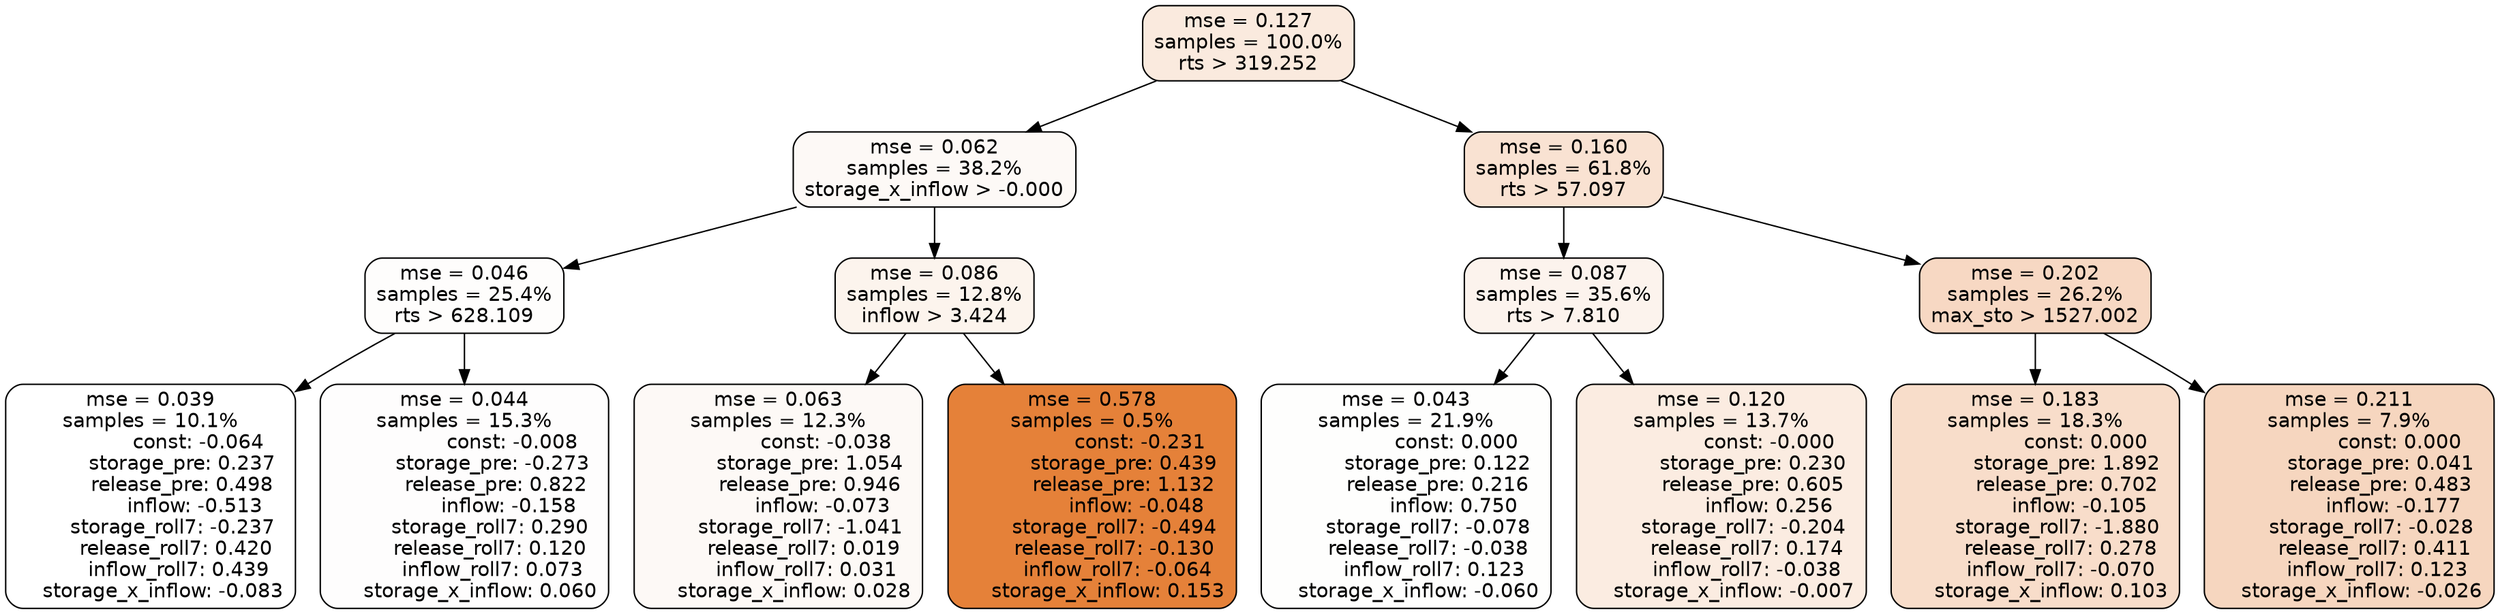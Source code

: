 digraph tree {
node [shape=rectangle, style="filled, rounded", color="black", fontname=helvetica] ;
edge [fontname=helvetica] ;
	"0" [label="mse = 0.127
samples = 100.0%
rts > 319.252", fillcolor="#faeade"]
	"8" [label="mse = 0.062
samples = 38.2%
storage_x_inflow > -0.000", fillcolor="#fdf9f6"]
	"1" [label="mse = 0.160
samples = 61.8%
rts > 57.097", fillcolor="#f9e2d2"]
	"9" [label="mse = 0.046
samples = 25.4%
rts > 628.109", fillcolor="#fefdfc"]
	"12" [label="mse = 0.086
samples = 12.8%
inflow > 3.424", fillcolor="#fcf4ed"]
	"2" [label="mse = 0.087
samples = 35.6%
rts > 7.810", fillcolor="#fcf3ed"]
	"5" [label="mse = 0.202
samples = 26.2%
max_sto > 1527.002", fillcolor="#f7d8c3"]
	"10" [label="mse = 0.039
samples = 10.1%
               const: -0.064
          storage_pre: 0.237
          release_pre: 0.498
              inflow: -0.513
       storage_roll7: -0.237
        release_roll7: 0.420
         inflow_roll7: 0.439
    storage_x_inflow: -0.083", fillcolor="#ffffff"]
	"11" [label="mse = 0.044
samples = 15.3%
               const: -0.008
         storage_pre: -0.273
          release_pre: 0.822
              inflow: -0.158
        storage_roll7: 0.290
        release_roll7: 0.120
         inflow_roll7: 0.073
     storage_x_inflow: 0.060", fillcolor="#fefdfd"]
	"13" [label="mse = 0.063
samples = 12.3%
               const: -0.038
          storage_pre: 1.054
          release_pre: 0.946
              inflow: -0.073
       storage_roll7: -1.041
        release_roll7: 0.019
         inflow_roll7: 0.031
     storage_x_inflow: 0.028", fillcolor="#fdf9f6"]
	"14" [label="mse = 0.578
samples = 0.5%
               const: -0.231
          storage_pre: 0.439
          release_pre: 1.132
              inflow: -0.048
       storage_roll7: -0.494
       release_roll7: -0.130
        inflow_roll7: -0.064
     storage_x_inflow: 0.153", fillcolor="#e58139"]
	"3" [label="mse = 0.043
samples = 21.9%
                const: 0.000
          storage_pre: 0.122
          release_pre: 0.216
               inflow: 0.750
       storage_roll7: -0.078
       release_roll7: -0.038
         inflow_roll7: 0.123
    storage_x_inflow: -0.060", fillcolor="#fefefd"]
	"4" [label="mse = 0.120
samples = 13.7%
               const: -0.000
          storage_pre: 0.230
          release_pre: 0.605
               inflow: 0.256
       storage_roll7: -0.204
        release_roll7: 0.174
        inflow_roll7: -0.038
    storage_x_inflow: -0.007", fillcolor="#fbece1"]
	"6" [label="mse = 0.183
samples = 18.3%
                const: 0.000
          storage_pre: 1.892
          release_pre: 0.702
              inflow: -0.105
       storage_roll7: -1.880
        release_roll7: 0.278
        inflow_roll7: -0.070
     storage_x_inflow: 0.103", fillcolor="#f8ddca"]
	"7" [label="mse = 0.211
samples = 7.9%
                const: 0.000
          storage_pre: 0.041
          release_pre: 0.483
              inflow: -0.177
       storage_roll7: -0.028
        release_roll7: 0.411
         inflow_roll7: 0.123
    storage_x_inflow: -0.026", fillcolor="#f6d6bf"]

	"0" -> "1"
	"0" -> "8"
	"8" -> "9"
	"8" -> "12"
	"1" -> "2"
	"1" -> "5"
	"9" -> "10"
	"9" -> "11"
	"12" -> "13"
	"12" -> "14"
	"2" -> "3"
	"2" -> "4"
	"5" -> "6"
	"5" -> "7"
}
